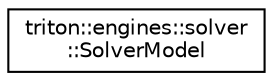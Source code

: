 digraph "Graphical Class Hierarchy"
{
  edge [fontname="Helvetica",fontsize="10",labelfontname="Helvetica",labelfontsize="10"];
  node [fontname="Helvetica",fontsize="10",shape=record];
  rankdir="LR";
  Node0 [label="triton::engines::solver\l::SolverModel",height=0.2,width=0.4,color="black", fillcolor="white", style="filled",URL="$classtriton_1_1engines_1_1solver_1_1SolverModel.html",tooltip="This class is used to represent a constraint model solved. "];
}
